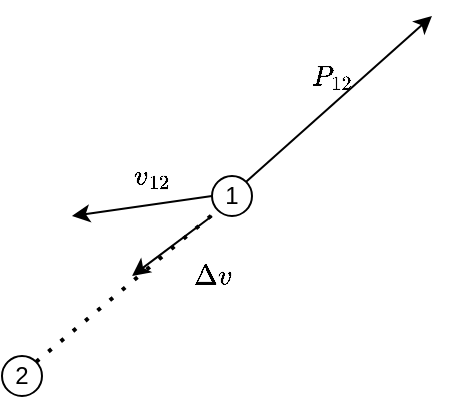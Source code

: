 <mxfile version="14.2.4" type="github">
  <diagram id="9BwkOw05l6LE5vdUiXdr" name="Page-1">
    <mxGraphModel dx="1038" dy="548" grid="1" gridSize="10" guides="1" tooltips="1" connect="1" arrows="1" fold="1" page="1" pageScale="1" pageWidth="827" pageHeight="1169" math="1" shadow="0">
      <root>
        <mxCell id="0" />
        <mxCell id="1" parent="0" />
        <mxCell id="A1o6xxD24MJ9CrSYQpOO-7" value="2" style="ellipse;whiteSpace=wrap;html=1;aspect=fixed;" vertex="1" parent="1">
          <mxGeometry x="375" y="320" width="20" height="20" as="geometry" />
        </mxCell>
        <mxCell id="A1o6xxD24MJ9CrSYQpOO-8" value="1" style="ellipse;whiteSpace=wrap;html=1;aspect=fixed;" vertex="1" parent="1">
          <mxGeometry x="480" y="230" width="20" height="20" as="geometry" />
        </mxCell>
        <mxCell id="A1o6xxD24MJ9CrSYQpOO-10" value="" style="endArrow=classic;html=1;exitX=1;exitY=0;exitDx=0;exitDy=0;" edge="1" parent="1" source="A1o6xxD24MJ9CrSYQpOO-8">
          <mxGeometry width="50" height="50" relative="1" as="geometry">
            <mxPoint x="390" y="310" as="sourcePoint" />
            <mxPoint x="590" y="150" as="targetPoint" />
          </mxGeometry>
        </mxCell>
        <mxCell id="A1o6xxD24MJ9CrSYQpOO-13" value="$$P_{12}$$" style="text;html=1;align=center;verticalAlign=middle;resizable=0;points=[];autosize=1;" vertex="1" parent="1">
          <mxGeometry x="500" y="170" width="80" height="20" as="geometry" />
        </mxCell>
        <mxCell id="A1o6xxD24MJ9CrSYQpOO-17" value="" style="endArrow=classic;html=1;exitX=0;exitY=0.5;exitDx=0;exitDy=0;" edge="1" parent="1" source="A1o6xxD24MJ9CrSYQpOO-8">
          <mxGeometry width="50" height="50" relative="1" as="geometry">
            <mxPoint x="390" y="310" as="sourcePoint" />
            <mxPoint x="410" y="250" as="targetPoint" />
          </mxGeometry>
        </mxCell>
        <mxCell id="A1o6xxD24MJ9CrSYQpOO-18" value="$$v_{12}$$" style="text;html=1;align=center;verticalAlign=middle;resizable=0;points=[];autosize=1;" vertex="1" parent="1">
          <mxGeometry x="410" y="220" width="80" height="20" as="geometry" />
        </mxCell>
        <mxCell id="A1o6xxD24MJ9CrSYQpOO-23" value="" style="endArrow=none;dashed=1;html=1;dashPattern=1 3;strokeWidth=2;entryX=0;entryY=1;entryDx=0;entryDy=0;exitX=1;exitY=0;exitDx=0;exitDy=0;" edge="1" parent="1" source="A1o6xxD24MJ9CrSYQpOO-7" target="A1o6xxD24MJ9CrSYQpOO-8">
          <mxGeometry width="50" height="50" relative="1" as="geometry">
            <mxPoint x="390" y="310" as="sourcePoint" />
            <mxPoint x="440" y="260" as="targetPoint" />
          </mxGeometry>
        </mxCell>
        <mxCell id="A1o6xxD24MJ9CrSYQpOO-25" value="" style="endArrow=classic;html=1;" edge="1" parent="1">
          <mxGeometry width="50" height="50" relative="1" as="geometry">
            <mxPoint x="480" y="250" as="sourcePoint" />
            <mxPoint x="440" y="280" as="targetPoint" />
          </mxGeometry>
        </mxCell>
        <mxCell id="A1o6xxD24MJ9CrSYQpOO-26" value="$$\Delta v$$" style="text;html=1;align=center;verticalAlign=middle;resizable=0;points=[];autosize=1;" vertex="1" parent="1">
          <mxGeometry x="440" y="270" width="80" height="20" as="geometry" />
        </mxCell>
      </root>
    </mxGraphModel>
  </diagram>
</mxfile>
